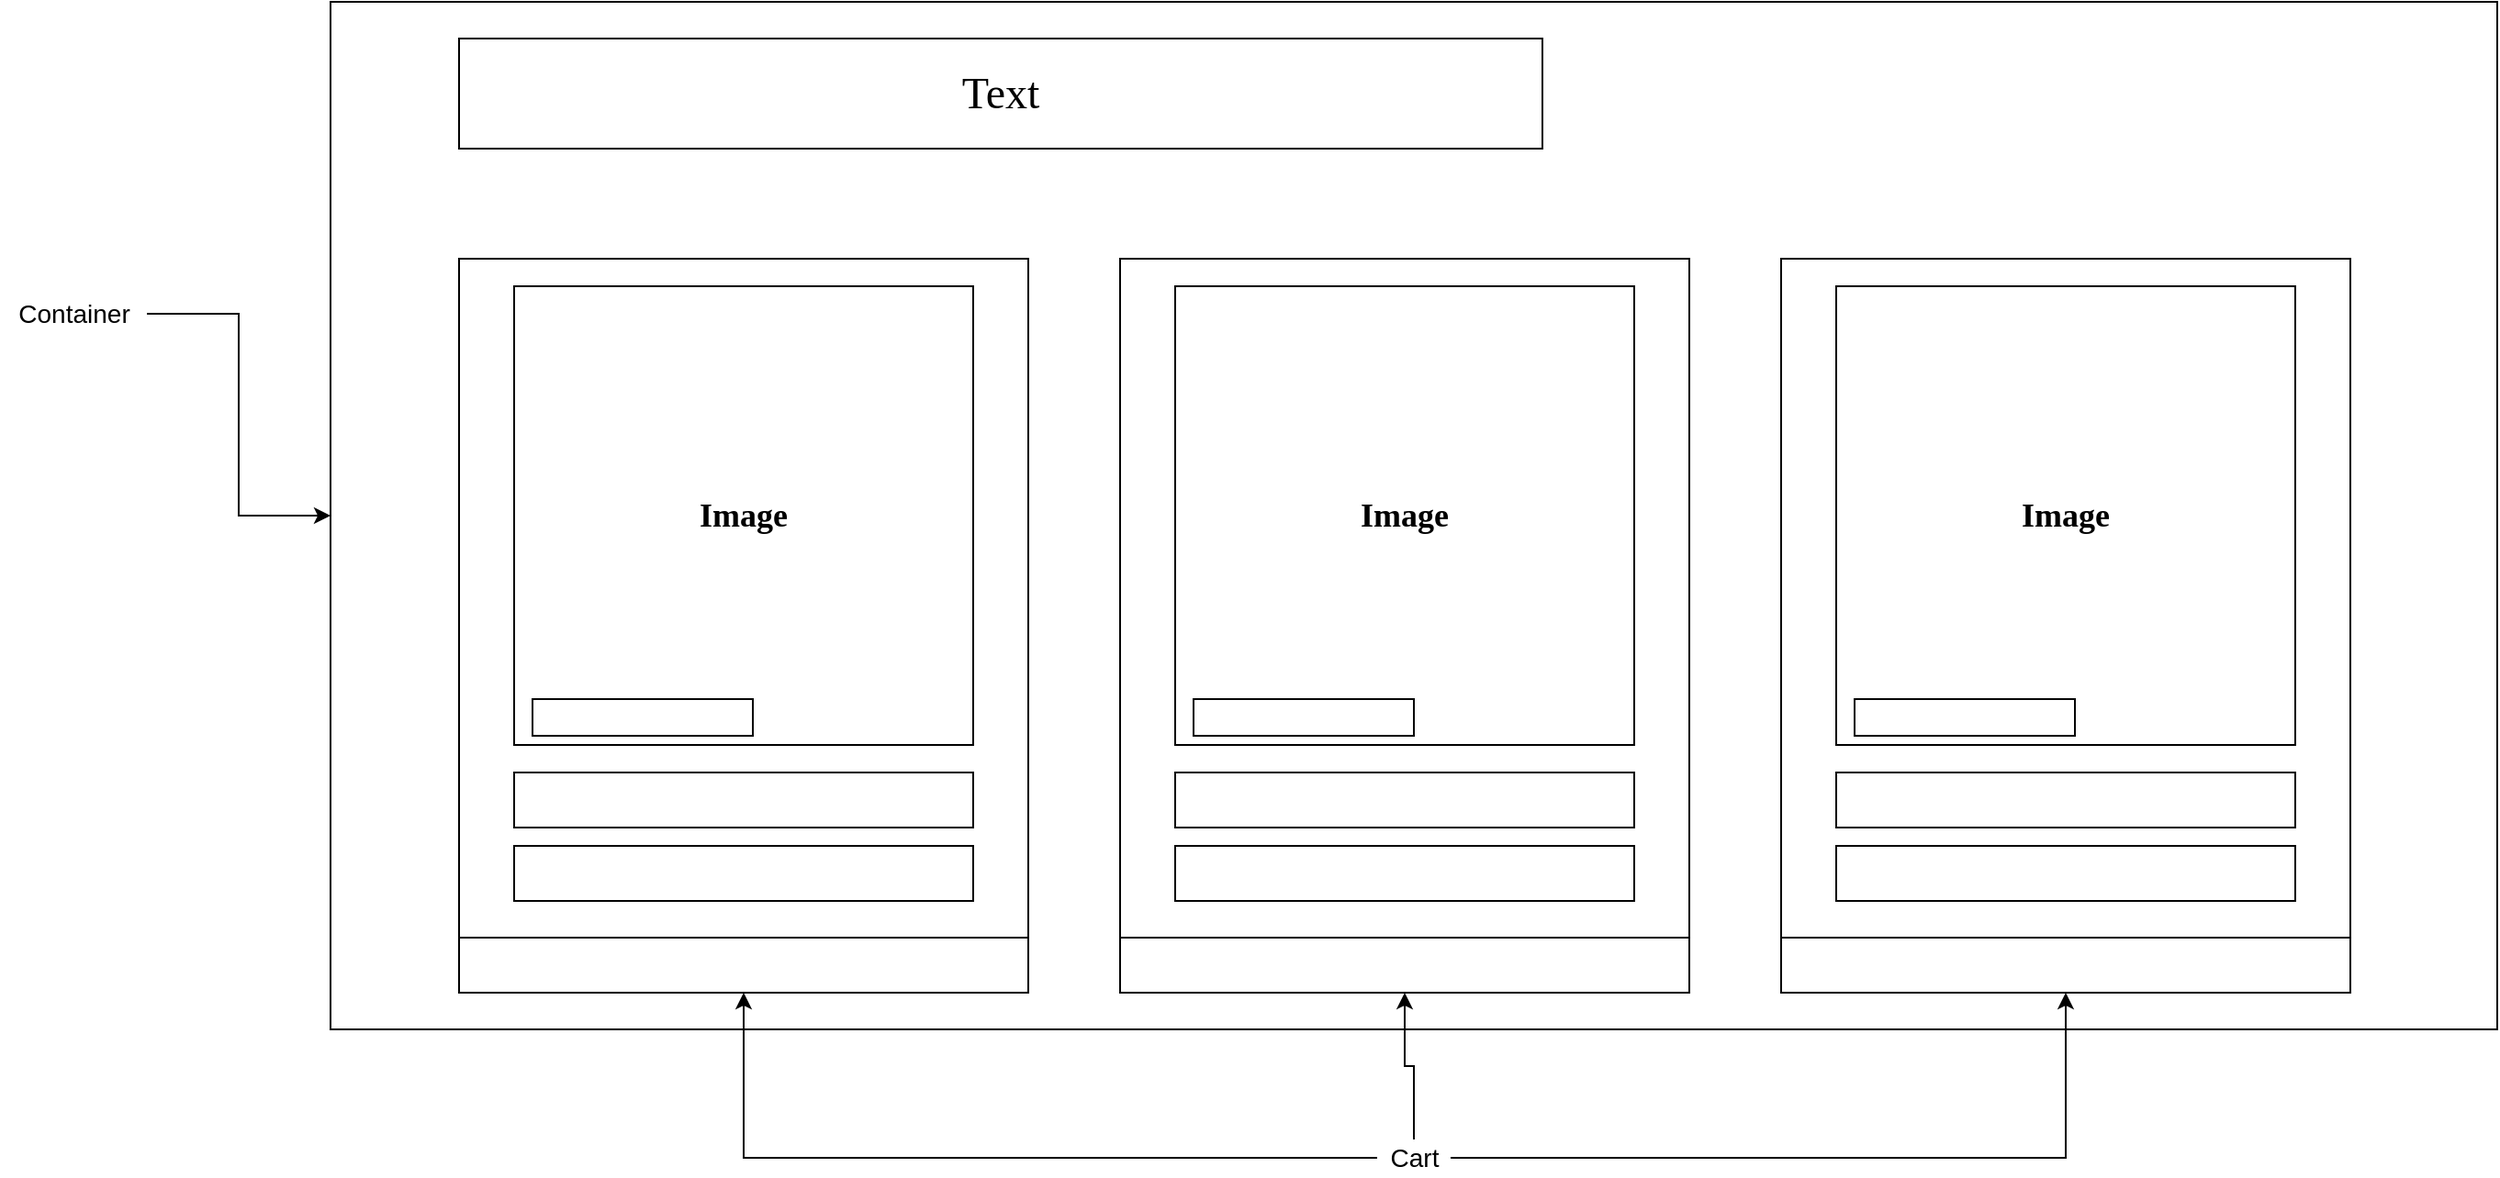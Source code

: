 <mxfile version="13.9.9" type="device"><diagram id="x2zXNyd9b3AZu39Bvbkp" name="Page-1"><mxGraphModel dx="2333" dy="856" grid="1" gridSize="10" guides="1" tooltips="1" connect="1" arrows="1" fold="1" page="1" pageScale="1" pageWidth="850" pageHeight="1100" math="0" shadow="0"><root><mxCell id="0"/><mxCell id="1" parent="0"/><mxCell id="kCkXDSBTwoFgkoZx7E1R-1" value="" style="rounded=0;whiteSpace=wrap;html=1;" vertex="1" parent="1"><mxGeometry x="-70" y="60" width="1180" height="560" as="geometry"/></mxCell><mxCell id="kCkXDSBTwoFgkoZx7E1R-2" value="&lt;font style=&quot;font-size: 24px&quot; face=&quot;Times New Roman&quot;&gt;Text&lt;/font&gt;" style="rounded=0;whiteSpace=wrap;html=1;" vertex="1" parent="1"><mxGeometry y="80" width="590" height="60" as="geometry"/></mxCell><mxCell id="kCkXDSBTwoFgkoZx7E1R-4" value="" style="rounded=0;whiteSpace=wrap;html=1;" vertex="1" parent="1"><mxGeometry y="200" width="310" height="400" as="geometry"/></mxCell><mxCell id="kCkXDSBTwoFgkoZx7E1R-5" value="" style="rounded=0;whiteSpace=wrap;html=1;" vertex="1" parent="1"><mxGeometry x="360" y="200" width="310" height="400" as="geometry"/></mxCell><mxCell id="kCkXDSBTwoFgkoZx7E1R-6" value="" style="rounded=0;whiteSpace=wrap;html=1;" vertex="1" parent="1"><mxGeometry x="720" y="200" width="310" height="400" as="geometry"/></mxCell><mxCell id="kCkXDSBTwoFgkoZx7E1R-7" value="&lt;font style=&quot;font-size: 18px&quot; face=&quot;Times New Roman&quot;&gt;&lt;b&gt;Image&lt;/b&gt;&lt;/font&gt;" style="whiteSpace=wrap;html=1;aspect=fixed;" vertex="1" parent="1"><mxGeometry x="30" y="215" width="250" height="250" as="geometry"/></mxCell><mxCell id="kCkXDSBTwoFgkoZx7E1R-8" value="&lt;font style=&quot;font-size: 18px&quot; face=&quot;Times New Roman&quot;&gt;&lt;b&gt;Image&lt;/b&gt;&lt;/font&gt;" style="whiteSpace=wrap;html=1;aspect=fixed;" vertex="1" parent="1"><mxGeometry x="390" y="215" width="250" height="250" as="geometry"/></mxCell><mxCell id="kCkXDSBTwoFgkoZx7E1R-9" value="&lt;font style=&quot;font-size: 18px&quot; face=&quot;Times New Roman&quot;&gt;&lt;b&gt;Image&lt;/b&gt;&lt;/font&gt;" style="whiteSpace=wrap;html=1;aspect=fixed;" vertex="1" parent="1"><mxGeometry x="750" y="215" width="250" height="250" as="geometry"/></mxCell><mxCell id="kCkXDSBTwoFgkoZx7E1R-10" value="" style="rounded=0;whiteSpace=wrap;html=1;" vertex="1" parent="1"><mxGeometry x="40" y="440" width="120" height="20" as="geometry"/></mxCell><mxCell id="kCkXDSBTwoFgkoZx7E1R-11" value="" style="rounded=0;whiteSpace=wrap;html=1;" vertex="1" parent="1"><mxGeometry x="400" y="440" width="120" height="20" as="geometry"/></mxCell><mxCell id="kCkXDSBTwoFgkoZx7E1R-12" value="" style="rounded=0;whiteSpace=wrap;html=1;" vertex="1" parent="1"><mxGeometry x="760" y="440" width="120" height="20" as="geometry"/></mxCell><mxCell id="kCkXDSBTwoFgkoZx7E1R-13" value="" style="rounded=0;whiteSpace=wrap;html=1;" vertex="1" parent="1"><mxGeometry x="30" y="480" width="250" height="30" as="geometry"/></mxCell><mxCell id="kCkXDSBTwoFgkoZx7E1R-14" value="" style="rounded=0;whiteSpace=wrap;html=1;" vertex="1" parent="1"><mxGeometry x="30" y="520" width="250" height="30" as="geometry"/></mxCell><mxCell id="kCkXDSBTwoFgkoZx7E1R-16" value="" style="rounded=0;whiteSpace=wrap;html=1;" vertex="1" parent="1"><mxGeometry x="390" y="480" width="250" height="30" as="geometry"/></mxCell><mxCell id="kCkXDSBTwoFgkoZx7E1R-17" value="" style="rounded=0;whiteSpace=wrap;html=1;" vertex="1" parent="1"><mxGeometry x="390" y="520" width="250" height="30" as="geometry"/></mxCell><mxCell id="kCkXDSBTwoFgkoZx7E1R-18" value="" style="rounded=0;whiteSpace=wrap;html=1;" vertex="1" parent="1"><mxGeometry x="750" y="480" width="250" height="30" as="geometry"/></mxCell><mxCell id="kCkXDSBTwoFgkoZx7E1R-19" value="" style="rounded=0;whiteSpace=wrap;html=1;" vertex="1" parent="1"><mxGeometry x="750" y="520" width="250" height="30" as="geometry"/></mxCell><mxCell id="kCkXDSBTwoFgkoZx7E1R-20" value="" style="rounded=0;whiteSpace=wrap;html=1;" vertex="1" parent="1"><mxGeometry y="570" width="310" height="30" as="geometry"/></mxCell><mxCell id="kCkXDSBTwoFgkoZx7E1R-21" value="" style="rounded=0;whiteSpace=wrap;html=1;" vertex="1" parent="1"><mxGeometry x="360" y="570" width="310" height="30" as="geometry"/></mxCell><mxCell id="kCkXDSBTwoFgkoZx7E1R-22" value="" style="rounded=0;whiteSpace=wrap;html=1;" vertex="1" parent="1"><mxGeometry x="720" y="570" width="310" height="30" as="geometry"/></mxCell><mxCell id="kCkXDSBTwoFgkoZx7E1R-24" value="" style="edgeStyle=orthogonalEdgeStyle;rounded=0;orthogonalLoop=1;jettySize=auto;html=1;" edge="1" parent="1" source="kCkXDSBTwoFgkoZx7E1R-23" target="kCkXDSBTwoFgkoZx7E1R-1"><mxGeometry relative="1" as="geometry"/></mxCell><mxCell id="kCkXDSBTwoFgkoZx7E1R-23" value="&lt;font style=&quot;font-size: 14px&quot;&gt;Container&lt;/font&gt;" style="text;html=1;align=center;verticalAlign=middle;resizable=0;points=[];autosize=1;" vertex="1" parent="1"><mxGeometry x="-250" y="220" width="80" height="20" as="geometry"/></mxCell><mxCell id="kCkXDSBTwoFgkoZx7E1R-27" style="edgeStyle=orthogonalEdgeStyle;rounded=0;orthogonalLoop=1;jettySize=auto;html=1;" edge="1" parent="1" source="kCkXDSBTwoFgkoZx7E1R-25" target="kCkXDSBTwoFgkoZx7E1R-22"><mxGeometry relative="1" as="geometry"/></mxCell><mxCell id="kCkXDSBTwoFgkoZx7E1R-28" style="edgeStyle=orthogonalEdgeStyle;rounded=0;orthogonalLoop=1;jettySize=auto;html=1;" edge="1" parent="1" source="kCkXDSBTwoFgkoZx7E1R-25" target="kCkXDSBTwoFgkoZx7E1R-20"><mxGeometry relative="1" as="geometry"/></mxCell><mxCell id="kCkXDSBTwoFgkoZx7E1R-29" value="" style="edgeStyle=orthogonalEdgeStyle;rounded=0;orthogonalLoop=1;jettySize=auto;html=1;" edge="1" parent="1" source="kCkXDSBTwoFgkoZx7E1R-25" target="kCkXDSBTwoFgkoZx7E1R-21"><mxGeometry relative="1" as="geometry"/></mxCell><mxCell id="kCkXDSBTwoFgkoZx7E1R-25" value="&lt;font style=&quot;font-size: 14px&quot;&gt;Cart&lt;/font&gt;" style="text;html=1;align=center;verticalAlign=middle;resizable=0;points=[];autosize=1;" vertex="1" parent="1"><mxGeometry x="500" y="680" width="40" height="20" as="geometry"/></mxCell></root></mxGraphModel></diagram></mxfile>